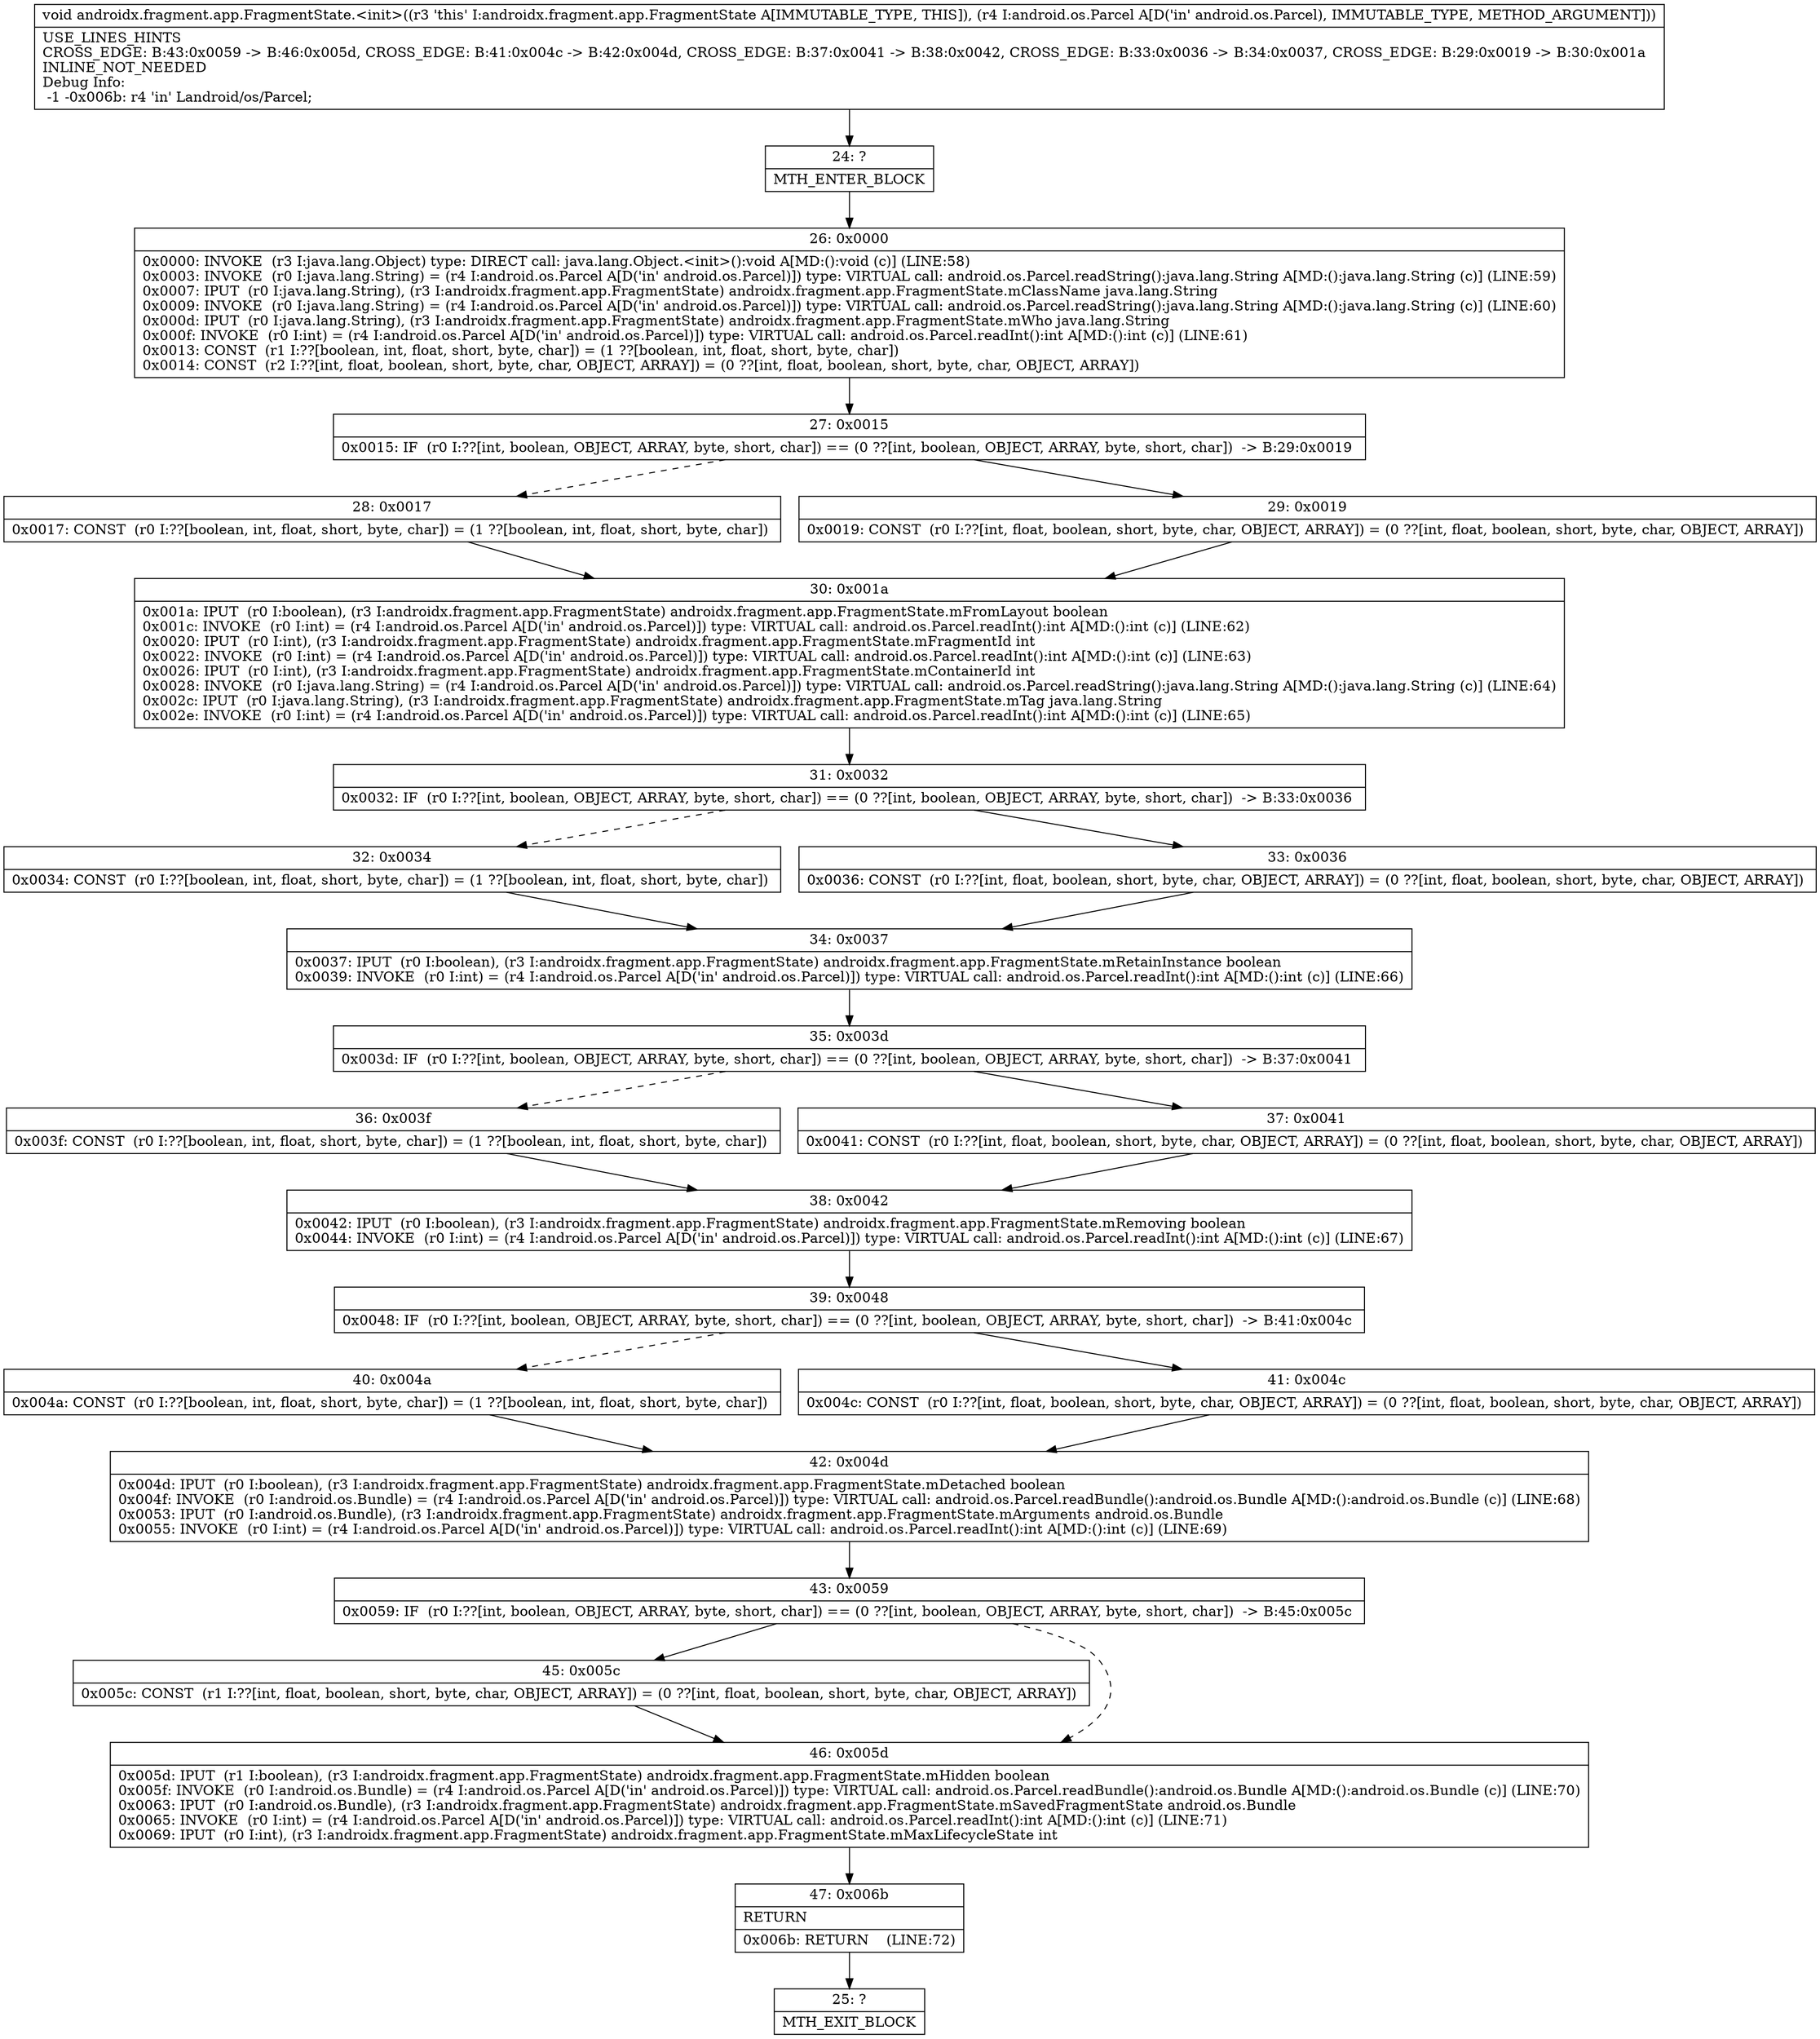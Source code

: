 digraph "CFG forandroidx.fragment.app.FragmentState.\<init\>(Landroid\/os\/Parcel;)V" {
Node_24 [shape=record,label="{24\:\ ?|MTH_ENTER_BLOCK\l}"];
Node_26 [shape=record,label="{26\:\ 0x0000|0x0000: INVOKE  (r3 I:java.lang.Object) type: DIRECT call: java.lang.Object.\<init\>():void A[MD:():void (c)] (LINE:58)\l0x0003: INVOKE  (r0 I:java.lang.String) = (r4 I:android.os.Parcel A[D('in' android.os.Parcel)]) type: VIRTUAL call: android.os.Parcel.readString():java.lang.String A[MD:():java.lang.String (c)] (LINE:59)\l0x0007: IPUT  (r0 I:java.lang.String), (r3 I:androidx.fragment.app.FragmentState) androidx.fragment.app.FragmentState.mClassName java.lang.String \l0x0009: INVOKE  (r0 I:java.lang.String) = (r4 I:android.os.Parcel A[D('in' android.os.Parcel)]) type: VIRTUAL call: android.os.Parcel.readString():java.lang.String A[MD:():java.lang.String (c)] (LINE:60)\l0x000d: IPUT  (r0 I:java.lang.String), (r3 I:androidx.fragment.app.FragmentState) androidx.fragment.app.FragmentState.mWho java.lang.String \l0x000f: INVOKE  (r0 I:int) = (r4 I:android.os.Parcel A[D('in' android.os.Parcel)]) type: VIRTUAL call: android.os.Parcel.readInt():int A[MD:():int (c)] (LINE:61)\l0x0013: CONST  (r1 I:??[boolean, int, float, short, byte, char]) = (1 ??[boolean, int, float, short, byte, char]) \l0x0014: CONST  (r2 I:??[int, float, boolean, short, byte, char, OBJECT, ARRAY]) = (0 ??[int, float, boolean, short, byte, char, OBJECT, ARRAY]) \l}"];
Node_27 [shape=record,label="{27\:\ 0x0015|0x0015: IF  (r0 I:??[int, boolean, OBJECT, ARRAY, byte, short, char]) == (0 ??[int, boolean, OBJECT, ARRAY, byte, short, char])  \-\> B:29:0x0019 \l}"];
Node_28 [shape=record,label="{28\:\ 0x0017|0x0017: CONST  (r0 I:??[boolean, int, float, short, byte, char]) = (1 ??[boolean, int, float, short, byte, char]) \l}"];
Node_30 [shape=record,label="{30\:\ 0x001a|0x001a: IPUT  (r0 I:boolean), (r3 I:androidx.fragment.app.FragmentState) androidx.fragment.app.FragmentState.mFromLayout boolean \l0x001c: INVOKE  (r0 I:int) = (r4 I:android.os.Parcel A[D('in' android.os.Parcel)]) type: VIRTUAL call: android.os.Parcel.readInt():int A[MD:():int (c)] (LINE:62)\l0x0020: IPUT  (r0 I:int), (r3 I:androidx.fragment.app.FragmentState) androidx.fragment.app.FragmentState.mFragmentId int \l0x0022: INVOKE  (r0 I:int) = (r4 I:android.os.Parcel A[D('in' android.os.Parcel)]) type: VIRTUAL call: android.os.Parcel.readInt():int A[MD:():int (c)] (LINE:63)\l0x0026: IPUT  (r0 I:int), (r3 I:androidx.fragment.app.FragmentState) androidx.fragment.app.FragmentState.mContainerId int \l0x0028: INVOKE  (r0 I:java.lang.String) = (r4 I:android.os.Parcel A[D('in' android.os.Parcel)]) type: VIRTUAL call: android.os.Parcel.readString():java.lang.String A[MD:():java.lang.String (c)] (LINE:64)\l0x002c: IPUT  (r0 I:java.lang.String), (r3 I:androidx.fragment.app.FragmentState) androidx.fragment.app.FragmentState.mTag java.lang.String \l0x002e: INVOKE  (r0 I:int) = (r4 I:android.os.Parcel A[D('in' android.os.Parcel)]) type: VIRTUAL call: android.os.Parcel.readInt():int A[MD:():int (c)] (LINE:65)\l}"];
Node_31 [shape=record,label="{31\:\ 0x0032|0x0032: IF  (r0 I:??[int, boolean, OBJECT, ARRAY, byte, short, char]) == (0 ??[int, boolean, OBJECT, ARRAY, byte, short, char])  \-\> B:33:0x0036 \l}"];
Node_32 [shape=record,label="{32\:\ 0x0034|0x0034: CONST  (r0 I:??[boolean, int, float, short, byte, char]) = (1 ??[boolean, int, float, short, byte, char]) \l}"];
Node_34 [shape=record,label="{34\:\ 0x0037|0x0037: IPUT  (r0 I:boolean), (r3 I:androidx.fragment.app.FragmentState) androidx.fragment.app.FragmentState.mRetainInstance boolean \l0x0039: INVOKE  (r0 I:int) = (r4 I:android.os.Parcel A[D('in' android.os.Parcel)]) type: VIRTUAL call: android.os.Parcel.readInt():int A[MD:():int (c)] (LINE:66)\l}"];
Node_35 [shape=record,label="{35\:\ 0x003d|0x003d: IF  (r0 I:??[int, boolean, OBJECT, ARRAY, byte, short, char]) == (0 ??[int, boolean, OBJECT, ARRAY, byte, short, char])  \-\> B:37:0x0041 \l}"];
Node_36 [shape=record,label="{36\:\ 0x003f|0x003f: CONST  (r0 I:??[boolean, int, float, short, byte, char]) = (1 ??[boolean, int, float, short, byte, char]) \l}"];
Node_38 [shape=record,label="{38\:\ 0x0042|0x0042: IPUT  (r0 I:boolean), (r3 I:androidx.fragment.app.FragmentState) androidx.fragment.app.FragmentState.mRemoving boolean \l0x0044: INVOKE  (r0 I:int) = (r4 I:android.os.Parcel A[D('in' android.os.Parcel)]) type: VIRTUAL call: android.os.Parcel.readInt():int A[MD:():int (c)] (LINE:67)\l}"];
Node_39 [shape=record,label="{39\:\ 0x0048|0x0048: IF  (r0 I:??[int, boolean, OBJECT, ARRAY, byte, short, char]) == (0 ??[int, boolean, OBJECT, ARRAY, byte, short, char])  \-\> B:41:0x004c \l}"];
Node_40 [shape=record,label="{40\:\ 0x004a|0x004a: CONST  (r0 I:??[boolean, int, float, short, byte, char]) = (1 ??[boolean, int, float, short, byte, char]) \l}"];
Node_42 [shape=record,label="{42\:\ 0x004d|0x004d: IPUT  (r0 I:boolean), (r3 I:androidx.fragment.app.FragmentState) androidx.fragment.app.FragmentState.mDetached boolean \l0x004f: INVOKE  (r0 I:android.os.Bundle) = (r4 I:android.os.Parcel A[D('in' android.os.Parcel)]) type: VIRTUAL call: android.os.Parcel.readBundle():android.os.Bundle A[MD:():android.os.Bundle (c)] (LINE:68)\l0x0053: IPUT  (r0 I:android.os.Bundle), (r3 I:androidx.fragment.app.FragmentState) androidx.fragment.app.FragmentState.mArguments android.os.Bundle \l0x0055: INVOKE  (r0 I:int) = (r4 I:android.os.Parcel A[D('in' android.os.Parcel)]) type: VIRTUAL call: android.os.Parcel.readInt():int A[MD:():int (c)] (LINE:69)\l}"];
Node_43 [shape=record,label="{43\:\ 0x0059|0x0059: IF  (r0 I:??[int, boolean, OBJECT, ARRAY, byte, short, char]) == (0 ??[int, boolean, OBJECT, ARRAY, byte, short, char])  \-\> B:45:0x005c \l}"];
Node_45 [shape=record,label="{45\:\ 0x005c|0x005c: CONST  (r1 I:??[int, float, boolean, short, byte, char, OBJECT, ARRAY]) = (0 ??[int, float, boolean, short, byte, char, OBJECT, ARRAY]) \l}"];
Node_46 [shape=record,label="{46\:\ 0x005d|0x005d: IPUT  (r1 I:boolean), (r3 I:androidx.fragment.app.FragmentState) androidx.fragment.app.FragmentState.mHidden boolean \l0x005f: INVOKE  (r0 I:android.os.Bundle) = (r4 I:android.os.Parcel A[D('in' android.os.Parcel)]) type: VIRTUAL call: android.os.Parcel.readBundle():android.os.Bundle A[MD:():android.os.Bundle (c)] (LINE:70)\l0x0063: IPUT  (r0 I:android.os.Bundle), (r3 I:androidx.fragment.app.FragmentState) androidx.fragment.app.FragmentState.mSavedFragmentState android.os.Bundle \l0x0065: INVOKE  (r0 I:int) = (r4 I:android.os.Parcel A[D('in' android.os.Parcel)]) type: VIRTUAL call: android.os.Parcel.readInt():int A[MD:():int (c)] (LINE:71)\l0x0069: IPUT  (r0 I:int), (r3 I:androidx.fragment.app.FragmentState) androidx.fragment.app.FragmentState.mMaxLifecycleState int \l}"];
Node_47 [shape=record,label="{47\:\ 0x006b|RETURN\l|0x006b: RETURN    (LINE:72)\l}"];
Node_25 [shape=record,label="{25\:\ ?|MTH_EXIT_BLOCK\l}"];
Node_41 [shape=record,label="{41\:\ 0x004c|0x004c: CONST  (r0 I:??[int, float, boolean, short, byte, char, OBJECT, ARRAY]) = (0 ??[int, float, boolean, short, byte, char, OBJECT, ARRAY]) \l}"];
Node_37 [shape=record,label="{37\:\ 0x0041|0x0041: CONST  (r0 I:??[int, float, boolean, short, byte, char, OBJECT, ARRAY]) = (0 ??[int, float, boolean, short, byte, char, OBJECT, ARRAY]) \l}"];
Node_33 [shape=record,label="{33\:\ 0x0036|0x0036: CONST  (r0 I:??[int, float, boolean, short, byte, char, OBJECT, ARRAY]) = (0 ??[int, float, boolean, short, byte, char, OBJECT, ARRAY]) \l}"];
Node_29 [shape=record,label="{29\:\ 0x0019|0x0019: CONST  (r0 I:??[int, float, boolean, short, byte, char, OBJECT, ARRAY]) = (0 ??[int, float, boolean, short, byte, char, OBJECT, ARRAY]) \l}"];
MethodNode[shape=record,label="{void androidx.fragment.app.FragmentState.\<init\>((r3 'this' I:androidx.fragment.app.FragmentState A[IMMUTABLE_TYPE, THIS]), (r4 I:android.os.Parcel A[D('in' android.os.Parcel), IMMUTABLE_TYPE, METHOD_ARGUMENT]))  | USE_LINES_HINTS\lCROSS_EDGE: B:43:0x0059 \-\> B:46:0x005d, CROSS_EDGE: B:41:0x004c \-\> B:42:0x004d, CROSS_EDGE: B:37:0x0041 \-\> B:38:0x0042, CROSS_EDGE: B:33:0x0036 \-\> B:34:0x0037, CROSS_EDGE: B:29:0x0019 \-\> B:30:0x001a\lINLINE_NOT_NEEDED\lDebug Info:\l  \-1 \-0x006b: r4 'in' Landroid\/os\/Parcel;\l}"];
MethodNode -> Node_24;Node_24 -> Node_26;
Node_26 -> Node_27;
Node_27 -> Node_28[style=dashed];
Node_27 -> Node_29;
Node_28 -> Node_30;
Node_30 -> Node_31;
Node_31 -> Node_32[style=dashed];
Node_31 -> Node_33;
Node_32 -> Node_34;
Node_34 -> Node_35;
Node_35 -> Node_36[style=dashed];
Node_35 -> Node_37;
Node_36 -> Node_38;
Node_38 -> Node_39;
Node_39 -> Node_40[style=dashed];
Node_39 -> Node_41;
Node_40 -> Node_42;
Node_42 -> Node_43;
Node_43 -> Node_45;
Node_43 -> Node_46[style=dashed];
Node_45 -> Node_46;
Node_46 -> Node_47;
Node_47 -> Node_25;
Node_41 -> Node_42;
Node_37 -> Node_38;
Node_33 -> Node_34;
Node_29 -> Node_30;
}

